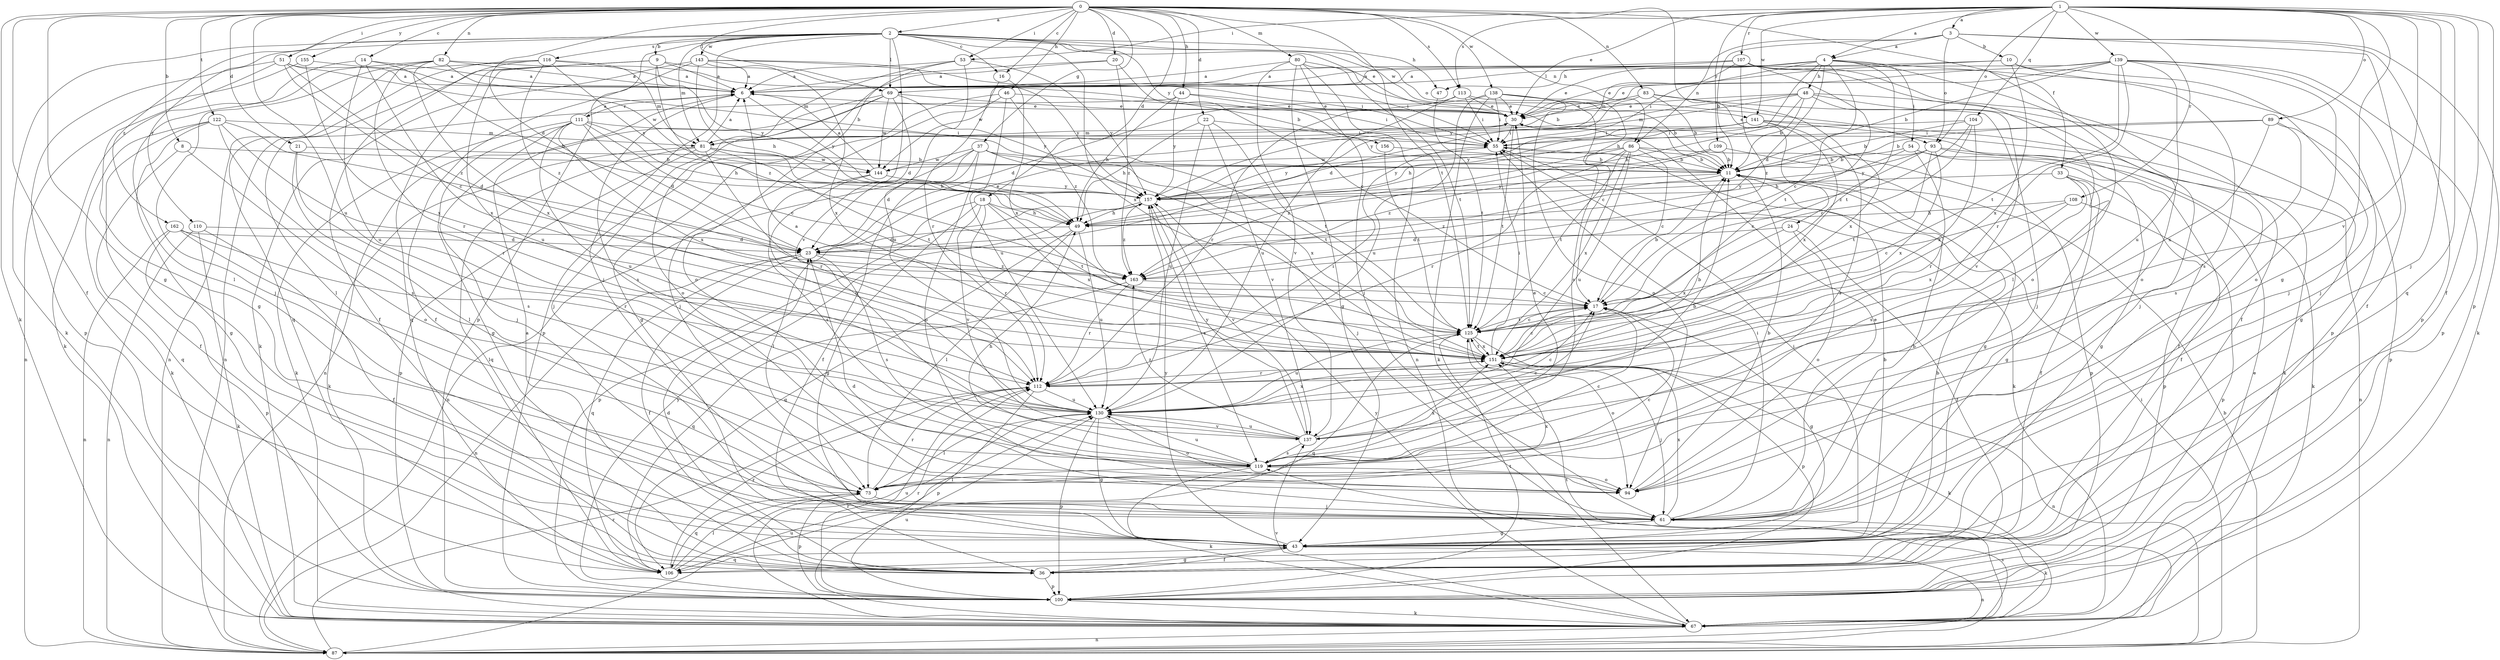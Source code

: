 strict digraph  {
0;
1;
2;
3;
4;
6;
8;
9;
10;
11;
14;
16;
17;
18;
20;
21;
22;
23;
24;
30;
33;
36;
37;
43;
44;
46;
47;
48;
49;
51;
53;
54;
55;
61;
67;
69;
73;
80;
81;
82;
83;
86;
87;
89;
93;
94;
100;
104;
106;
107;
108;
109;
110;
111;
112;
113;
116;
119;
122;
125;
130;
137;
138;
139;
141;
143;
144;
151;
155;
156;
157;
162;
163;
0 -> 2  [label=a];
0 -> 8  [label=b];
0 -> 14  [label=c];
0 -> 16  [label=c];
0 -> 18  [label=d];
0 -> 20  [label=d];
0 -> 21  [label=d];
0 -> 22  [label=d];
0 -> 23  [label=d];
0 -> 24  [label=e];
0 -> 33  [label=f];
0 -> 36  [label=f];
0 -> 37  [label=g];
0 -> 43  [label=g];
0 -> 44  [label=h];
0 -> 46  [label=h];
0 -> 51  [label=i];
0 -> 53  [label=i];
0 -> 67  [label=k];
0 -> 69  [label=l];
0 -> 80  [label=m];
0 -> 82  [label=n];
0 -> 83  [label=n];
0 -> 86  [label=n];
0 -> 113  [label=s];
0 -> 122  [label=t];
0 -> 125  [label=t];
0 -> 130  [label=u];
0 -> 138  [label=w];
0 -> 155  [label=y];
1 -> 3  [label=a];
1 -> 4  [label=a];
1 -> 30  [label=e];
1 -> 36  [label=f];
1 -> 43  [label=g];
1 -> 53  [label=i];
1 -> 61  [label=j];
1 -> 89  [label=o];
1 -> 93  [label=o];
1 -> 100  [label=p];
1 -> 104  [label=q];
1 -> 106  [label=q];
1 -> 107  [label=r];
1 -> 108  [label=r];
1 -> 109  [label=r];
1 -> 113  [label=s];
1 -> 137  [label=v];
1 -> 139  [label=w];
1 -> 141  [label=w];
2 -> 9  [label=b];
2 -> 16  [label=c];
2 -> 30  [label=e];
2 -> 47  [label=h];
2 -> 61  [label=j];
2 -> 67  [label=k];
2 -> 69  [label=l];
2 -> 81  [label=m];
2 -> 93  [label=o];
2 -> 100  [label=p];
2 -> 110  [label=r];
2 -> 116  [label=s];
2 -> 137  [label=v];
2 -> 141  [label=w];
2 -> 143  [label=w];
2 -> 151  [label=x];
2 -> 156  [label=y];
2 -> 162  [label=z];
3 -> 4  [label=a];
3 -> 10  [label=b];
3 -> 11  [label=b];
3 -> 36  [label=f];
3 -> 67  [label=k];
3 -> 86  [label=n];
3 -> 93  [label=o];
3 -> 100  [label=p];
4 -> 17  [label=c];
4 -> 23  [label=d];
4 -> 30  [label=e];
4 -> 47  [label=h];
4 -> 48  [label=h];
4 -> 49  [label=h];
4 -> 54  [label=i];
4 -> 55  [label=i];
4 -> 69  [label=l];
4 -> 73  [label=l];
4 -> 94  [label=o];
4 -> 125  [label=t];
6 -> 30  [label=e];
6 -> 111  [label=r];
6 -> 119  [label=s];
6 -> 157  [label=y];
8 -> 11  [label=b];
8 -> 94  [label=o];
8 -> 106  [label=q];
9 -> 6  [label=a];
9 -> 11  [label=b];
9 -> 87  [label=n];
9 -> 106  [label=q];
9 -> 130  [label=u];
9 -> 157  [label=y];
9 -> 163  [label=z];
10 -> 6  [label=a];
10 -> 30  [label=e];
10 -> 61  [label=j];
10 -> 119  [label=s];
10 -> 151  [label=x];
11 -> 157  [label=y];
11 -> 163  [label=z];
14 -> 6  [label=a];
14 -> 49  [label=h];
14 -> 67  [label=k];
14 -> 130  [label=u];
14 -> 151  [label=x];
16 -> 112  [label=r];
16 -> 151  [label=x];
17 -> 11  [label=b];
17 -> 43  [label=g];
17 -> 125  [label=t];
18 -> 43  [label=g];
18 -> 49  [label=h];
18 -> 73  [label=l];
18 -> 112  [label=r];
18 -> 125  [label=t];
18 -> 137  [label=v];
18 -> 151  [label=x];
20 -> 6  [label=a];
20 -> 17  [label=c];
20 -> 100  [label=p];
20 -> 163  [label=z];
21 -> 11  [label=b];
21 -> 73  [label=l];
21 -> 119  [label=s];
22 -> 49  [label=h];
22 -> 55  [label=i];
22 -> 125  [label=t];
22 -> 130  [label=u];
22 -> 137  [label=v];
23 -> 30  [label=e];
23 -> 36  [label=f];
23 -> 87  [label=n];
23 -> 106  [label=q];
23 -> 119  [label=s];
23 -> 163  [label=z];
24 -> 23  [label=d];
24 -> 36  [label=f];
24 -> 94  [label=o];
24 -> 151  [label=x];
30 -> 55  [label=i];
30 -> 81  [label=m];
30 -> 125  [label=t];
33 -> 36  [label=f];
33 -> 43  [label=g];
33 -> 100  [label=p];
33 -> 119  [label=s];
33 -> 157  [label=y];
36 -> 6  [label=a];
36 -> 23  [label=d];
36 -> 43  [label=g];
36 -> 100  [label=p];
37 -> 23  [label=d];
37 -> 36  [label=f];
37 -> 61  [label=j];
37 -> 87  [label=n];
37 -> 94  [label=o];
37 -> 125  [label=t];
37 -> 144  [label=w];
37 -> 151  [label=x];
43 -> 11  [label=b];
43 -> 36  [label=f];
43 -> 55  [label=i];
43 -> 87  [label=n];
43 -> 106  [label=q];
43 -> 157  [label=y];
44 -> 30  [label=e];
44 -> 49  [label=h];
44 -> 55  [label=i];
44 -> 73  [label=l];
44 -> 157  [label=y];
46 -> 30  [label=e];
46 -> 43  [label=g];
46 -> 61  [label=j];
46 -> 130  [label=u];
46 -> 163  [label=z];
47 -> 125  [label=t];
48 -> 11  [label=b];
48 -> 30  [label=e];
48 -> 43  [label=g];
48 -> 49  [label=h];
48 -> 61  [label=j];
48 -> 81  [label=m];
48 -> 137  [label=v];
48 -> 157  [label=y];
49 -> 23  [label=d];
49 -> 73  [label=l];
49 -> 106  [label=q];
49 -> 130  [label=u];
51 -> 6  [label=a];
51 -> 17  [label=c];
51 -> 43  [label=g];
51 -> 100  [label=p];
51 -> 144  [label=w];
51 -> 163  [label=z];
53 -> 6  [label=a];
53 -> 81  [label=m];
53 -> 94  [label=o];
53 -> 130  [label=u];
53 -> 157  [label=y];
54 -> 11  [label=b];
54 -> 36  [label=f];
54 -> 43  [label=g];
54 -> 49  [label=h];
54 -> 112  [label=r];
55 -> 11  [label=b];
55 -> 67  [label=k];
55 -> 157  [label=y];
61 -> 11  [label=b];
61 -> 23  [label=d];
61 -> 30  [label=e];
61 -> 43  [label=g];
61 -> 55  [label=i];
61 -> 67  [label=k];
61 -> 151  [label=x];
67 -> 30  [label=e];
67 -> 87  [label=n];
67 -> 112  [label=r];
67 -> 125  [label=t];
67 -> 130  [label=u];
67 -> 137  [label=v];
67 -> 157  [label=y];
69 -> 23  [label=d];
69 -> 30  [label=e];
69 -> 61  [label=j];
69 -> 87  [label=n];
69 -> 94  [label=o];
69 -> 144  [label=w];
69 -> 157  [label=y];
73 -> 17  [label=c];
73 -> 61  [label=j];
73 -> 100  [label=p];
73 -> 106  [label=q];
73 -> 112  [label=r];
73 -> 151  [label=x];
80 -> 6  [label=a];
80 -> 11  [label=b];
80 -> 43  [label=g];
80 -> 61  [label=j];
80 -> 87  [label=n];
80 -> 125  [label=t];
80 -> 137  [label=v];
81 -> 6  [label=a];
81 -> 49  [label=h];
81 -> 67  [label=k];
81 -> 100  [label=p];
81 -> 106  [label=q];
81 -> 112  [label=r];
81 -> 125  [label=t];
81 -> 144  [label=w];
82 -> 6  [label=a];
82 -> 11  [label=b];
82 -> 55  [label=i];
82 -> 61  [label=j];
82 -> 73  [label=l];
82 -> 112  [label=r];
82 -> 151  [label=x];
83 -> 11  [label=b];
83 -> 23  [label=d];
83 -> 30  [label=e];
83 -> 61  [label=j];
83 -> 151  [label=x];
86 -> 11  [label=b];
86 -> 17  [label=c];
86 -> 100  [label=p];
86 -> 112  [label=r];
86 -> 125  [label=t];
86 -> 130  [label=u];
86 -> 144  [label=w];
86 -> 151  [label=x];
86 -> 163  [label=z];
87 -> 11  [label=b];
87 -> 55  [label=i];
87 -> 112  [label=r];
87 -> 119  [label=s];
87 -> 130  [label=u];
89 -> 11  [label=b];
89 -> 55  [label=i];
89 -> 100  [label=p];
89 -> 119  [label=s];
89 -> 151  [label=x];
93 -> 11  [label=b];
93 -> 17  [label=c];
93 -> 67  [label=k];
93 -> 87  [label=n];
93 -> 125  [label=t];
93 -> 151  [label=x];
93 -> 157  [label=y];
94 -> 11  [label=b];
100 -> 67  [label=k];
100 -> 112  [label=r];
100 -> 125  [label=t];
100 -> 157  [label=y];
104 -> 11  [label=b];
104 -> 17  [label=c];
104 -> 55  [label=i];
104 -> 151  [label=x];
104 -> 163  [label=z];
106 -> 11  [label=b];
106 -> 73  [label=l];
106 -> 112  [label=r];
106 -> 130  [label=u];
107 -> 6  [label=a];
107 -> 36  [label=f];
107 -> 94  [label=o];
107 -> 100  [label=p];
107 -> 125  [label=t];
107 -> 144  [label=w];
107 -> 157  [label=y];
107 -> 163  [label=z];
108 -> 17  [label=c];
108 -> 49  [label=h];
108 -> 100  [label=p];
108 -> 151  [label=x];
109 -> 11  [label=b];
109 -> 43  [label=g];
109 -> 157  [label=y];
109 -> 163  [label=z];
110 -> 23  [label=d];
110 -> 36  [label=f];
110 -> 67  [label=k];
110 -> 87  [label=n];
111 -> 6  [label=a];
111 -> 17  [label=c];
111 -> 23  [label=d];
111 -> 43  [label=g];
111 -> 49  [label=h];
111 -> 55  [label=i];
111 -> 61  [label=j];
111 -> 67  [label=k];
111 -> 130  [label=u];
111 -> 151  [label=x];
112 -> 11  [label=b];
112 -> 55  [label=i];
112 -> 100  [label=p];
112 -> 130  [label=u];
113 -> 11  [label=b];
113 -> 30  [label=e];
113 -> 55  [label=i];
113 -> 112  [label=r];
113 -> 130  [label=u];
116 -> 6  [label=a];
116 -> 36  [label=f];
116 -> 81  [label=m];
116 -> 87  [label=n];
116 -> 106  [label=q];
116 -> 157  [label=y];
116 -> 163  [label=z];
119 -> 17  [label=c];
119 -> 30  [label=e];
119 -> 49  [label=h];
119 -> 67  [label=k];
119 -> 73  [label=l];
119 -> 94  [label=o];
119 -> 130  [label=u];
119 -> 151  [label=x];
122 -> 23  [label=d];
122 -> 36  [label=f];
122 -> 43  [label=g];
122 -> 67  [label=k];
122 -> 81  [label=m];
122 -> 112  [label=r];
122 -> 119  [label=s];
125 -> 17  [label=c];
125 -> 94  [label=o];
125 -> 100  [label=p];
125 -> 106  [label=q];
125 -> 130  [label=u];
125 -> 151  [label=x];
130 -> 17  [label=c];
130 -> 43  [label=g];
130 -> 73  [label=l];
130 -> 94  [label=o];
130 -> 100  [label=p];
130 -> 137  [label=v];
130 -> 151  [label=x];
137 -> 11  [label=b];
137 -> 17  [label=c];
137 -> 119  [label=s];
137 -> 130  [label=u];
137 -> 157  [label=y];
137 -> 163  [label=z];
138 -> 17  [label=c];
138 -> 23  [label=d];
138 -> 30  [label=e];
138 -> 55  [label=i];
138 -> 67  [label=k];
138 -> 94  [label=o];
138 -> 119  [label=s];
138 -> 130  [label=u];
139 -> 6  [label=a];
139 -> 11  [label=b];
139 -> 30  [label=e];
139 -> 61  [label=j];
139 -> 81  [label=m];
139 -> 94  [label=o];
139 -> 100  [label=p];
139 -> 112  [label=r];
139 -> 125  [label=t];
139 -> 130  [label=u];
141 -> 36  [label=f];
141 -> 49  [label=h];
141 -> 55  [label=i];
141 -> 67  [label=k];
141 -> 119  [label=s];
141 -> 151  [label=x];
141 -> 157  [label=y];
143 -> 6  [label=a];
143 -> 36  [label=f];
143 -> 49  [label=h];
143 -> 55  [label=i];
143 -> 67  [label=k];
143 -> 151  [label=x];
143 -> 157  [label=y];
144 -> 6  [label=a];
144 -> 119  [label=s];
144 -> 130  [label=u];
144 -> 157  [label=y];
151 -> 6  [label=a];
151 -> 17  [label=c];
151 -> 55  [label=i];
151 -> 61  [label=j];
151 -> 67  [label=k];
151 -> 87  [label=n];
151 -> 112  [label=r];
151 -> 125  [label=t];
155 -> 6  [label=a];
155 -> 87  [label=n];
155 -> 151  [label=x];
156 -> 11  [label=b];
156 -> 125  [label=t];
157 -> 49  [label=h];
157 -> 100  [label=p];
157 -> 119  [label=s];
157 -> 137  [label=v];
157 -> 163  [label=z];
162 -> 23  [label=d];
162 -> 73  [label=l];
162 -> 87  [label=n];
162 -> 100  [label=p];
162 -> 112  [label=r];
163 -> 17  [label=c];
163 -> 106  [label=q];
163 -> 112  [label=r];
}

